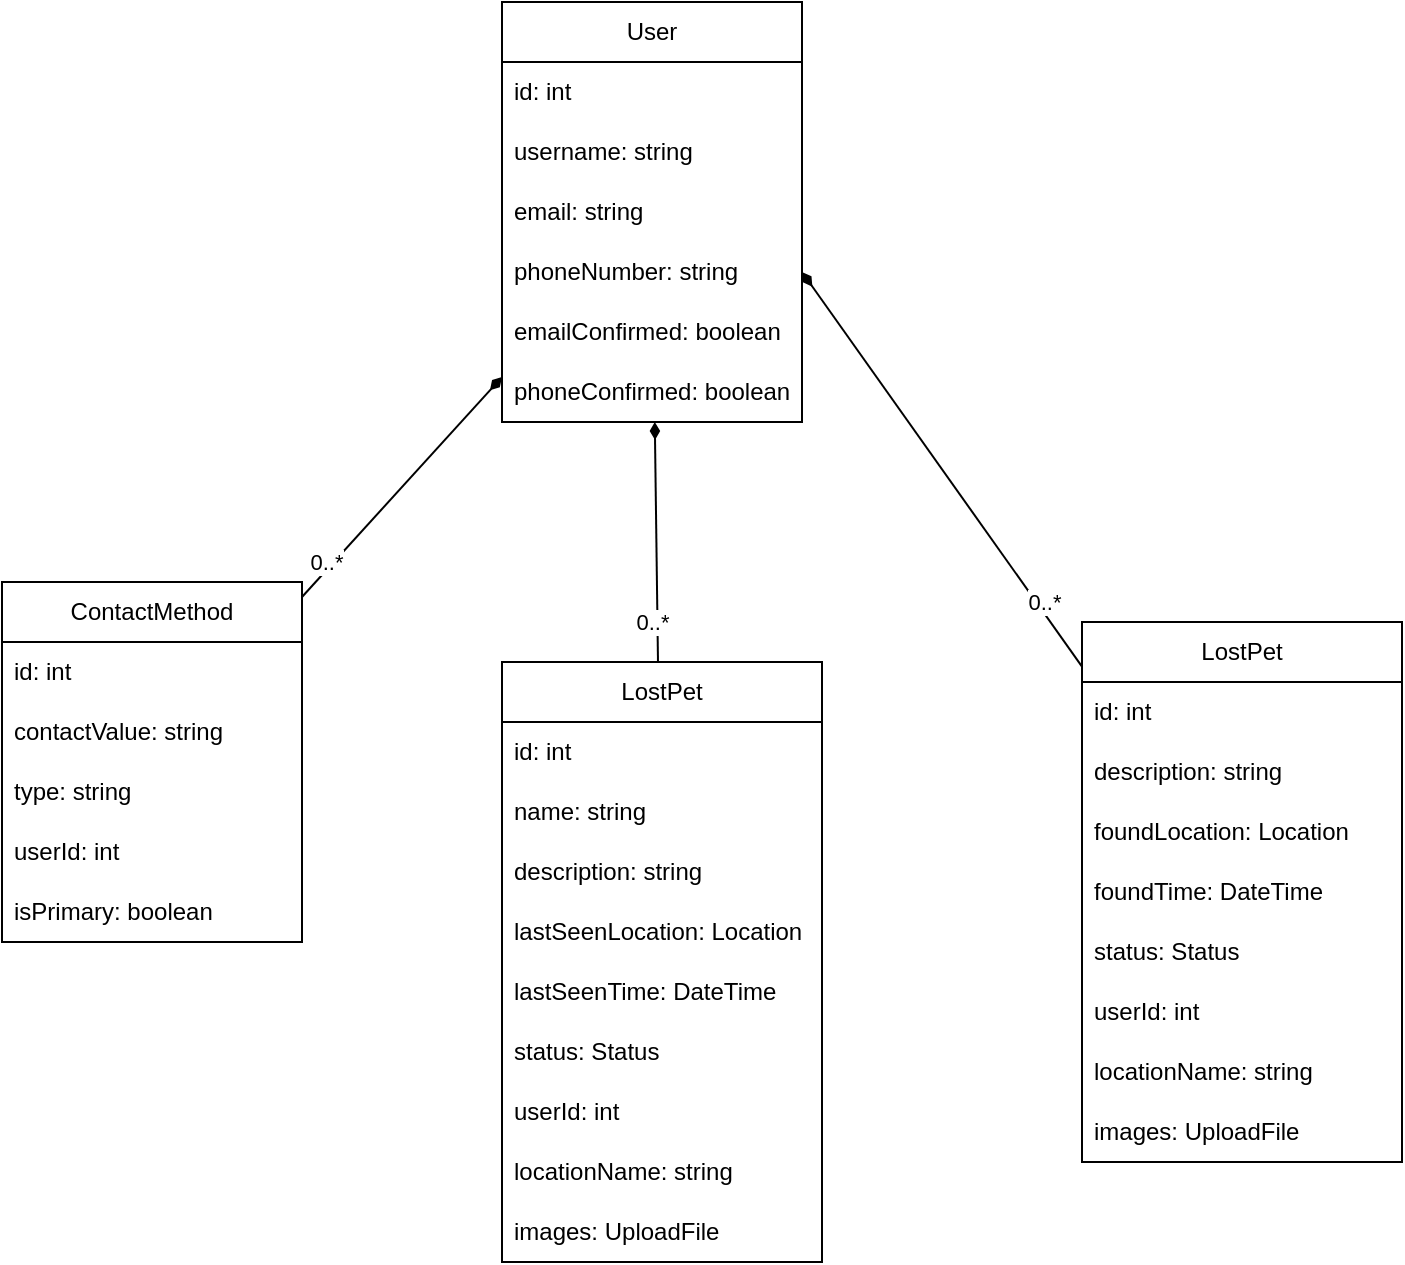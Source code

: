 <mxfile version="27.1.4">
  <diagram name="Page-1" id="cRLAUIySB5d9BaKYHvEE">
    <mxGraphModel dx="778" dy="514" grid="1" gridSize="10" guides="1" tooltips="1" connect="1" arrows="1" fold="1" page="1" pageScale="1" pageWidth="850" pageHeight="1100" math="0" shadow="0">
      <root>
        <mxCell id="0" />
        <mxCell id="1" parent="0" />
        <mxCell id="Yky-W8v3LzcQJsoE2YZK-2" value="User" style="swimlane;fontStyle=0;childLayout=stackLayout;horizontal=1;startSize=30;horizontalStack=0;resizeParent=1;resizeParentMax=0;resizeLast=0;collapsible=1;marginBottom=0;whiteSpace=wrap;html=1;" vertex="1" parent="1">
          <mxGeometry x="330" y="210" width="150" height="210" as="geometry" />
        </mxCell>
        <mxCell id="Yky-W8v3LzcQJsoE2YZK-3" value="id: int" style="text;strokeColor=none;fillColor=none;align=left;verticalAlign=middle;spacingLeft=4;spacingRight=4;overflow=hidden;points=[[0,0.5],[1,0.5]];portConstraint=eastwest;rotatable=0;whiteSpace=wrap;html=1;" vertex="1" parent="Yky-W8v3LzcQJsoE2YZK-2">
          <mxGeometry y="30" width="150" height="30" as="geometry" />
        </mxCell>
        <mxCell id="Yky-W8v3LzcQJsoE2YZK-4" value="username: string" style="text;strokeColor=none;fillColor=none;align=left;verticalAlign=middle;spacingLeft=4;spacingRight=4;overflow=hidden;points=[[0,0.5],[1,0.5]];portConstraint=eastwest;rotatable=0;whiteSpace=wrap;html=1;" vertex="1" parent="Yky-W8v3LzcQJsoE2YZK-2">
          <mxGeometry y="60" width="150" height="30" as="geometry" />
        </mxCell>
        <mxCell id="Yky-W8v3LzcQJsoE2YZK-5" value="email: string" style="text;strokeColor=none;fillColor=none;align=left;verticalAlign=middle;spacingLeft=4;spacingRight=4;overflow=hidden;points=[[0,0.5],[1,0.5]];portConstraint=eastwest;rotatable=0;whiteSpace=wrap;html=1;" vertex="1" parent="Yky-W8v3LzcQJsoE2YZK-2">
          <mxGeometry y="90" width="150" height="30" as="geometry" />
        </mxCell>
        <mxCell id="Yky-W8v3LzcQJsoE2YZK-6" value="phoneNumber: string" style="text;strokeColor=none;fillColor=none;align=left;verticalAlign=middle;spacingLeft=4;spacingRight=4;overflow=hidden;points=[[0,0.5],[1,0.5]];portConstraint=eastwest;rotatable=0;whiteSpace=wrap;html=1;" vertex="1" parent="Yky-W8v3LzcQJsoE2YZK-2">
          <mxGeometry y="120" width="150" height="30" as="geometry" />
        </mxCell>
        <mxCell id="Yky-W8v3LzcQJsoE2YZK-7" value="emailConfirmed: boolean" style="text;strokeColor=none;fillColor=none;align=left;verticalAlign=middle;spacingLeft=4;spacingRight=4;overflow=hidden;points=[[0,0.5],[1,0.5]];portConstraint=eastwest;rotatable=0;whiteSpace=wrap;html=1;" vertex="1" parent="Yky-W8v3LzcQJsoE2YZK-2">
          <mxGeometry y="150" width="150" height="30" as="geometry" />
        </mxCell>
        <mxCell id="Yky-W8v3LzcQJsoE2YZK-8" value="phoneConfirmed: boolean" style="text;strokeColor=none;fillColor=none;align=left;verticalAlign=middle;spacingLeft=4;spacingRight=4;overflow=hidden;points=[[0,0.5],[1,0.5]];portConstraint=eastwest;rotatable=0;whiteSpace=wrap;html=1;" vertex="1" parent="Yky-W8v3LzcQJsoE2YZK-2">
          <mxGeometry y="180" width="150" height="30" as="geometry" />
        </mxCell>
        <mxCell id="Yky-W8v3LzcQJsoE2YZK-9" value="ContactMethod" style="swimlane;fontStyle=0;childLayout=stackLayout;horizontal=1;startSize=30;horizontalStack=0;resizeParent=1;resizeParentMax=0;resizeLast=0;collapsible=1;marginBottom=0;whiteSpace=wrap;html=1;" vertex="1" parent="1">
          <mxGeometry x="80" y="500" width="150" height="180" as="geometry" />
        </mxCell>
        <mxCell id="Yky-W8v3LzcQJsoE2YZK-10" value="id: int" style="text;strokeColor=none;fillColor=none;align=left;verticalAlign=middle;spacingLeft=4;spacingRight=4;overflow=hidden;points=[[0,0.5],[1,0.5]];portConstraint=eastwest;rotatable=0;whiteSpace=wrap;html=1;" vertex="1" parent="Yky-W8v3LzcQJsoE2YZK-9">
          <mxGeometry y="30" width="150" height="30" as="geometry" />
        </mxCell>
        <mxCell id="Yky-W8v3LzcQJsoE2YZK-11" value="contactValue: string" style="text;strokeColor=none;fillColor=none;align=left;verticalAlign=middle;spacingLeft=4;spacingRight=4;overflow=hidden;points=[[0,0.5],[1,0.5]];portConstraint=eastwest;rotatable=0;whiteSpace=wrap;html=1;" vertex="1" parent="Yky-W8v3LzcQJsoE2YZK-9">
          <mxGeometry y="60" width="150" height="30" as="geometry" />
        </mxCell>
        <mxCell id="Yky-W8v3LzcQJsoE2YZK-12" value="type: string" style="text;strokeColor=none;fillColor=none;align=left;verticalAlign=middle;spacingLeft=4;spacingRight=4;overflow=hidden;points=[[0,0.5],[1,0.5]];portConstraint=eastwest;rotatable=0;whiteSpace=wrap;html=1;" vertex="1" parent="Yky-W8v3LzcQJsoE2YZK-9">
          <mxGeometry y="90" width="150" height="30" as="geometry" />
        </mxCell>
        <mxCell id="Yky-W8v3LzcQJsoE2YZK-13" value="userId: int" style="text;strokeColor=none;fillColor=none;align=left;verticalAlign=middle;spacingLeft=4;spacingRight=4;overflow=hidden;points=[[0,0.5],[1,0.5]];portConstraint=eastwest;rotatable=0;whiteSpace=wrap;html=1;" vertex="1" parent="Yky-W8v3LzcQJsoE2YZK-9">
          <mxGeometry y="120" width="150" height="30" as="geometry" />
        </mxCell>
        <mxCell id="Yky-W8v3LzcQJsoE2YZK-14" value="isPrimary: boolean" style="text;strokeColor=none;fillColor=none;align=left;verticalAlign=middle;spacingLeft=4;spacingRight=4;overflow=hidden;points=[[0,0.5],[1,0.5]];portConstraint=eastwest;rotatable=0;whiteSpace=wrap;html=1;" vertex="1" parent="Yky-W8v3LzcQJsoE2YZK-9">
          <mxGeometry y="150" width="150" height="30" as="geometry" />
        </mxCell>
        <mxCell id="Yky-W8v3LzcQJsoE2YZK-17" value="LostPet" style="swimlane;fontStyle=0;childLayout=stackLayout;horizontal=1;startSize=30;horizontalStack=0;resizeParent=1;resizeParentMax=0;resizeLast=0;collapsible=1;marginBottom=0;whiteSpace=wrap;html=1;" vertex="1" parent="1">
          <mxGeometry x="330" y="540" width="160" height="300" as="geometry" />
        </mxCell>
        <mxCell id="Yky-W8v3LzcQJsoE2YZK-18" value="id: int" style="text;strokeColor=none;fillColor=none;align=left;verticalAlign=middle;spacingLeft=4;spacingRight=4;overflow=hidden;points=[[0,0.5],[1,0.5]];portConstraint=eastwest;rotatable=0;whiteSpace=wrap;html=1;" vertex="1" parent="Yky-W8v3LzcQJsoE2YZK-17">
          <mxGeometry y="30" width="160" height="30" as="geometry" />
        </mxCell>
        <mxCell id="Yky-W8v3LzcQJsoE2YZK-19" value="name: string" style="text;strokeColor=none;fillColor=none;align=left;verticalAlign=middle;spacingLeft=4;spacingRight=4;overflow=hidden;points=[[0,0.5],[1,0.5]];portConstraint=eastwest;rotatable=0;whiteSpace=wrap;html=1;" vertex="1" parent="Yky-W8v3LzcQJsoE2YZK-17">
          <mxGeometry y="60" width="160" height="30" as="geometry" />
        </mxCell>
        <mxCell id="Yky-W8v3LzcQJsoE2YZK-20" value="description: string" style="text;strokeColor=none;fillColor=none;align=left;verticalAlign=middle;spacingLeft=4;spacingRight=4;overflow=hidden;points=[[0,0.5],[1,0.5]];portConstraint=eastwest;rotatable=0;whiteSpace=wrap;html=1;" vertex="1" parent="Yky-W8v3LzcQJsoE2YZK-17">
          <mxGeometry y="90" width="160" height="30" as="geometry" />
        </mxCell>
        <mxCell id="Yky-W8v3LzcQJsoE2YZK-21" value="lastSeenLocation: Location" style="text;strokeColor=none;fillColor=none;align=left;verticalAlign=middle;spacingLeft=4;spacingRight=4;overflow=hidden;points=[[0,0.5],[1,0.5]];portConstraint=eastwest;rotatable=0;whiteSpace=wrap;html=1;" vertex="1" parent="Yky-W8v3LzcQJsoE2YZK-17">
          <mxGeometry y="120" width="160" height="30" as="geometry" />
        </mxCell>
        <mxCell id="Yky-W8v3LzcQJsoE2YZK-22" value="lastSeenTime: DateTime" style="text;strokeColor=none;fillColor=none;align=left;verticalAlign=middle;spacingLeft=4;spacingRight=4;overflow=hidden;points=[[0,0.5],[1,0.5]];portConstraint=eastwest;rotatable=0;whiteSpace=wrap;html=1;" vertex="1" parent="Yky-W8v3LzcQJsoE2YZK-17">
          <mxGeometry y="150" width="160" height="30" as="geometry" />
        </mxCell>
        <mxCell id="Yky-W8v3LzcQJsoE2YZK-23" value="status: Status" style="text;strokeColor=none;fillColor=none;align=left;verticalAlign=middle;spacingLeft=4;spacingRight=4;overflow=hidden;points=[[0,0.5],[1,0.5]];portConstraint=eastwest;rotatable=0;whiteSpace=wrap;html=1;" vertex="1" parent="Yky-W8v3LzcQJsoE2YZK-17">
          <mxGeometry y="180" width="160" height="30" as="geometry" />
        </mxCell>
        <mxCell id="Yky-W8v3LzcQJsoE2YZK-24" value="userId: int" style="text;strokeColor=none;fillColor=none;align=left;verticalAlign=middle;spacingLeft=4;spacingRight=4;overflow=hidden;points=[[0,0.5],[1,0.5]];portConstraint=eastwest;rotatable=0;whiteSpace=wrap;html=1;" vertex="1" parent="Yky-W8v3LzcQJsoE2YZK-17">
          <mxGeometry y="210" width="160" height="30" as="geometry" />
        </mxCell>
        <mxCell id="Yky-W8v3LzcQJsoE2YZK-26" value="locationName: string" style="text;strokeColor=none;fillColor=none;align=left;verticalAlign=middle;spacingLeft=4;spacingRight=4;overflow=hidden;points=[[0,0.5],[1,0.5]];portConstraint=eastwest;rotatable=0;whiteSpace=wrap;html=1;" vertex="1" parent="Yky-W8v3LzcQJsoE2YZK-17">
          <mxGeometry y="240" width="160" height="30" as="geometry" />
        </mxCell>
        <mxCell id="Yky-W8v3LzcQJsoE2YZK-27" value="images: UploadFile" style="text;strokeColor=none;fillColor=none;align=left;verticalAlign=middle;spacingLeft=4;spacingRight=4;overflow=hidden;points=[[0,0.5],[1,0.5]];portConstraint=eastwest;rotatable=0;whiteSpace=wrap;html=1;" vertex="1" parent="Yky-W8v3LzcQJsoE2YZK-17">
          <mxGeometry y="270" width="160" height="30" as="geometry" />
        </mxCell>
        <mxCell id="Yky-W8v3LzcQJsoE2YZK-28" value="LostPet" style="swimlane;fontStyle=0;childLayout=stackLayout;horizontal=1;startSize=30;horizontalStack=0;resizeParent=1;resizeParentMax=0;resizeLast=0;collapsible=1;marginBottom=0;whiteSpace=wrap;html=1;" vertex="1" parent="1">
          <mxGeometry x="620" y="520" width="160" height="270" as="geometry" />
        </mxCell>
        <mxCell id="Yky-W8v3LzcQJsoE2YZK-29" value="id: int" style="text;strokeColor=none;fillColor=none;align=left;verticalAlign=middle;spacingLeft=4;spacingRight=4;overflow=hidden;points=[[0,0.5],[1,0.5]];portConstraint=eastwest;rotatable=0;whiteSpace=wrap;html=1;" vertex="1" parent="Yky-W8v3LzcQJsoE2YZK-28">
          <mxGeometry y="30" width="160" height="30" as="geometry" />
        </mxCell>
        <mxCell id="Yky-W8v3LzcQJsoE2YZK-31" value="description: string" style="text;strokeColor=none;fillColor=none;align=left;verticalAlign=middle;spacingLeft=4;spacingRight=4;overflow=hidden;points=[[0,0.5],[1,0.5]];portConstraint=eastwest;rotatable=0;whiteSpace=wrap;html=1;" vertex="1" parent="Yky-W8v3LzcQJsoE2YZK-28">
          <mxGeometry y="60" width="160" height="30" as="geometry" />
        </mxCell>
        <mxCell id="Yky-W8v3LzcQJsoE2YZK-32" value="foundLocation: Location" style="text;strokeColor=none;fillColor=none;align=left;verticalAlign=middle;spacingLeft=4;spacingRight=4;overflow=hidden;points=[[0,0.5],[1,0.5]];portConstraint=eastwest;rotatable=0;whiteSpace=wrap;html=1;" vertex="1" parent="Yky-W8v3LzcQJsoE2YZK-28">
          <mxGeometry y="90" width="160" height="30" as="geometry" />
        </mxCell>
        <mxCell id="Yky-W8v3LzcQJsoE2YZK-33" value="foundTime: DateTime" style="text;strokeColor=none;fillColor=none;align=left;verticalAlign=middle;spacingLeft=4;spacingRight=4;overflow=hidden;points=[[0,0.5],[1,0.5]];portConstraint=eastwest;rotatable=0;whiteSpace=wrap;html=1;" vertex="1" parent="Yky-W8v3LzcQJsoE2YZK-28">
          <mxGeometry y="120" width="160" height="30" as="geometry" />
        </mxCell>
        <mxCell id="Yky-W8v3LzcQJsoE2YZK-34" value="status: Status" style="text;strokeColor=none;fillColor=none;align=left;verticalAlign=middle;spacingLeft=4;spacingRight=4;overflow=hidden;points=[[0,0.5],[1,0.5]];portConstraint=eastwest;rotatable=0;whiteSpace=wrap;html=1;" vertex="1" parent="Yky-W8v3LzcQJsoE2YZK-28">
          <mxGeometry y="150" width="160" height="30" as="geometry" />
        </mxCell>
        <mxCell id="Yky-W8v3LzcQJsoE2YZK-35" value="userId: int" style="text;strokeColor=none;fillColor=none;align=left;verticalAlign=middle;spacingLeft=4;spacingRight=4;overflow=hidden;points=[[0,0.5],[1,0.5]];portConstraint=eastwest;rotatable=0;whiteSpace=wrap;html=1;" vertex="1" parent="Yky-W8v3LzcQJsoE2YZK-28">
          <mxGeometry y="180" width="160" height="30" as="geometry" />
        </mxCell>
        <mxCell id="Yky-W8v3LzcQJsoE2YZK-36" value="locationName: string" style="text;strokeColor=none;fillColor=none;align=left;verticalAlign=middle;spacingLeft=4;spacingRight=4;overflow=hidden;points=[[0,0.5],[1,0.5]];portConstraint=eastwest;rotatable=0;whiteSpace=wrap;html=1;" vertex="1" parent="Yky-W8v3LzcQJsoE2YZK-28">
          <mxGeometry y="210" width="160" height="30" as="geometry" />
        </mxCell>
        <mxCell id="Yky-W8v3LzcQJsoE2YZK-37" value="images: UploadFile" style="text;strokeColor=none;fillColor=none;align=left;verticalAlign=middle;spacingLeft=4;spacingRight=4;overflow=hidden;points=[[0,0.5],[1,0.5]];portConstraint=eastwest;rotatable=0;whiteSpace=wrap;html=1;" vertex="1" parent="Yky-W8v3LzcQJsoE2YZK-28">
          <mxGeometry y="240" width="160" height="30" as="geometry" />
        </mxCell>
        <mxCell id="Yky-W8v3LzcQJsoE2YZK-38" value="" style="endArrow=none;html=1;rounded=0;startArrow=diamondThin;startFill=1;" edge="1" parent="1" source="Yky-W8v3LzcQJsoE2YZK-2" target="Yky-W8v3LzcQJsoE2YZK-9">
          <mxGeometry width="50" height="50" relative="1" as="geometry">
            <mxPoint x="560" y="600" as="sourcePoint" />
            <mxPoint x="610" y="550" as="targetPoint" />
          </mxGeometry>
        </mxCell>
        <mxCell id="Yky-W8v3LzcQJsoE2YZK-39" value="0..*" style="edgeLabel;html=1;align=center;verticalAlign=middle;resizable=0;points=[];" vertex="1" connectable="0" parent="Yky-W8v3LzcQJsoE2YZK-38">
          <mxGeometry x="0.751" y="2" relative="1" as="geometry">
            <mxPoint x="-2" y="-5" as="offset" />
          </mxGeometry>
        </mxCell>
        <mxCell id="Yky-W8v3LzcQJsoE2YZK-40" value="" style="endArrow=none;html=1;rounded=0;startArrow=diamondThin;startFill=1;exitX=1;exitY=0.5;exitDx=0;exitDy=0;" edge="1" parent="1" source="Yky-W8v3LzcQJsoE2YZK-6" target="Yky-W8v3LzcQJsoE2YZK-28">
          <mxGeometry width="50" height="50" relative="1" as="geometry">
            <mxPoint x="345" y="400" as="sourcePoint" />
            <mxPoint x="230" y="590" as="targetPoint" />
          </mxGeometry>
        </mxCell>
        <mxCell id="Yky-W8v3LzcQJsoE2YZK-41" value="0..*" style="edgeLabel;html=1;align=center;verticalAlign=middle;resizable=0;points=[];" vertex="1" connectable="0" parent="Yky-W8v3LzcQJsoE2YZK-40">
          <mxGeometry x="0.751" y="2" relative="1" as="geometry">
            <mxPoint x="-4" y="-7" as="offset" />
          </mxGeometry>
        </mxCell>
        <mxCell id="Yky-W8v3LzcQJsoE2YZK-42" value="" style="endArrow=none;html=1;rounded=0;startArrow=diamondThin;startFill=1;" edge="1" parent="1" source="Yky-W8v3LzcQJsoE2YZK-2" target="Yky-W8v3LzcQJsoE2YZK-17">
          <mxGeometry width="50" height="50" relative="1" as="geometry">
            <mxPoint x="540" y="440" as="sourcePoint" />
            <mxPoint x="680" y="637" as="targetPoint" />
          </mxGeometry>
        </mxCell>
        <mxCell id="Yky-W8v3LzcQJsoE2YZK-43" value="0..*" style="edgeLabel;html=1;align=center;verticalAlign=middle;resizable=0;points=[];" vertex="1" connectable="0" parent="Yky-W8v3LzcQJsoE2YZK-42">
          <mxGeometry x="0.751" y="2" relative="1" as="geometry">
            <mxPoint x="-5" y="-5" as="offset" />
          </mxGeometry>
        </mxCell>
      </root>
    </mxGraphModel>
  </diagram>
</mxfile>
